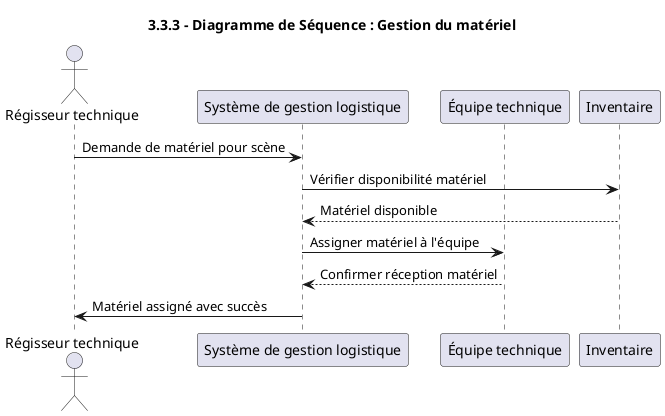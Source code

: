 @startuml
!pragma layout smetana
title 3.3.3 - Diagramme de Séquence : Gestion du matériel

actor "Régisseur technique" as regisseur
participant "Système de gestion logistique" as systeme
participant "Équipe technique" as equipe
participant "Inventaire" as inventaire

regisseur -> systeme : Demande de matériel pour scène
systeme -> inventaire : Vérifier disponibilité matériel
inventaire --> systeme : Matériel disponible
systeme -> equipe : Assigner matériel à l'équipe
equipe --> systeme : Confirmer réception matériel
systeme -> regisseur : Matériel assigné avec succès

@enduml
